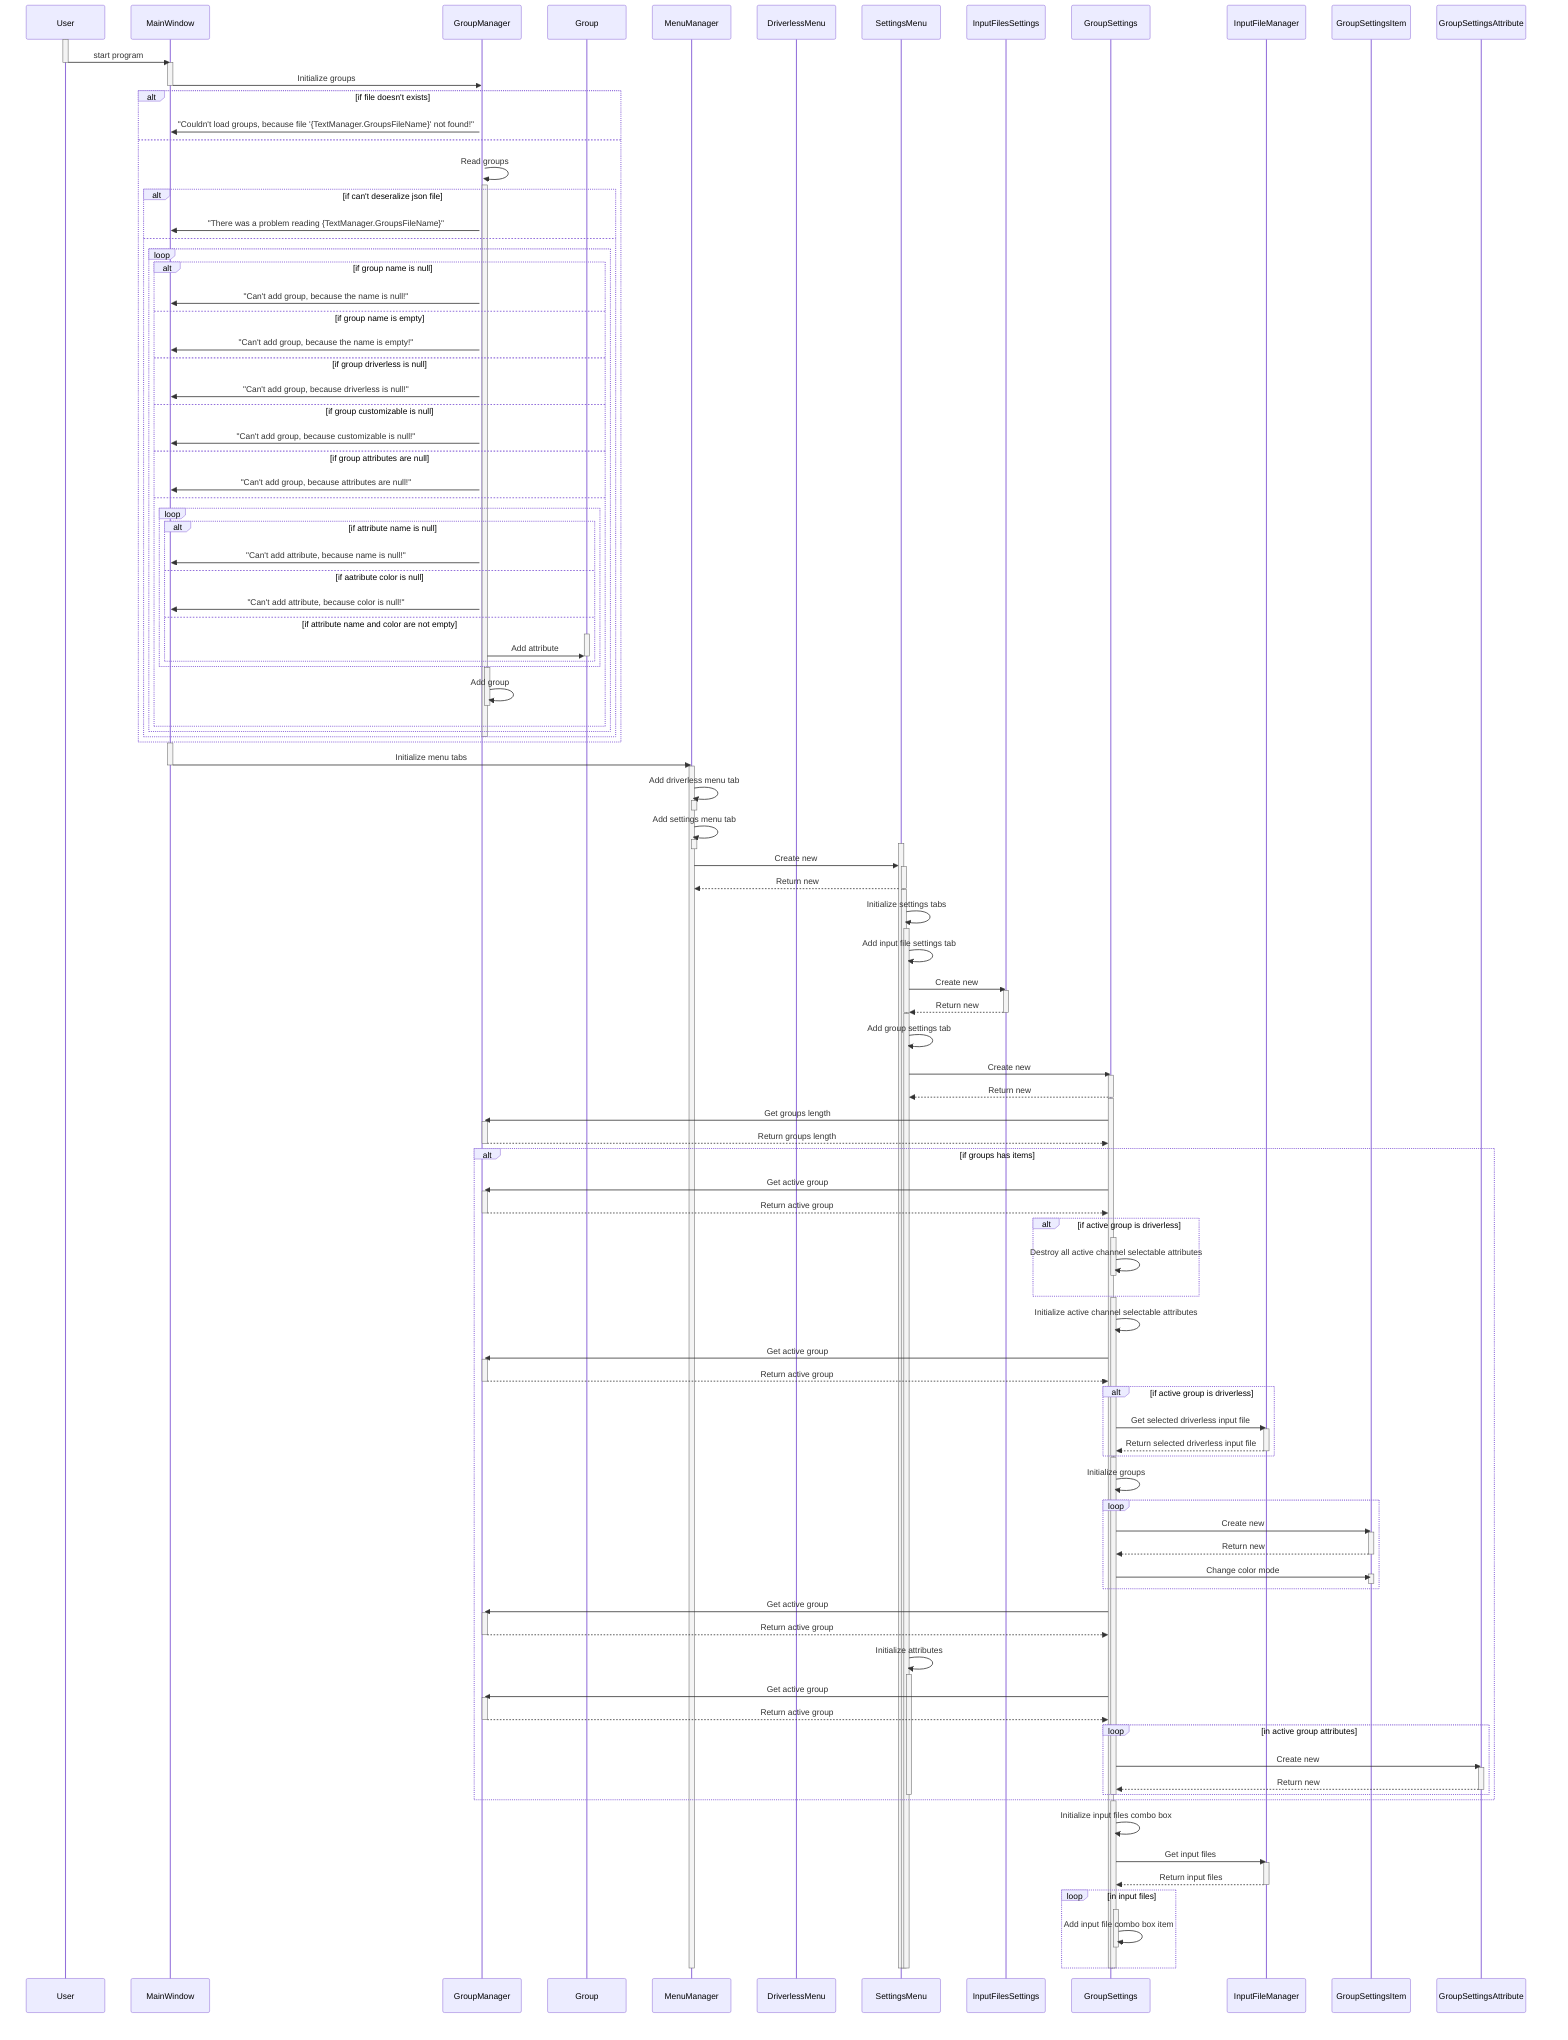 sequenceDiagram
    participant User
    participant MainWindow
    participant GroupManager
    participant Group
    participant MenuManager
    participant DriverlessMenu
    participant SettingsMenu
    participant InputFilesSettings
    participant GroupSettings
    participant InputFileManager
    participant GroupSettingsItem
    participant GroupSettingsAttribute

    activate User
    User->>MainWindow: start program
    deactivate User

    activate MainWindow
    MainWindow ->> GroupManager: Initialize groups
    deactivate MainWindow

    activate GroupManager

    alt if file doesn't exists
        GroupManager ->> MainWindow: "Couldn't load groups, because file '{TextManager.GroupsFileName}' not found!"
    else
        GroupManager->>GroupManager: Read groups
        activate GroupManager

        alt if can't deseralize json file
            GroupManager ->> MainWindow: "There was a problem reading {TextManager.GroupsFileName}"
        else
            loop
                alt if group name is null
                    GroupManager ->> MainWindow: "Can't add group, because the name is null!"
                else if group name is empty
                    GroupManager ->> MainWindow: "Can't add group, because the name is empty!"
                else if group driverless is null
                    GroupManager ->> MainWindow: "Can't add group, because driverless is null!"
                else if group customizable is null
                    GroupManager ->> MainWindow: "Can't add group, because customizable is null!"
                else if group attributes are null
                    GroupManager ->> MainWindow: "Can't add group, because attributes are null!"
                else
                    loop
                        alt if attribute name is null
                            GroupManager ->> MainWindow: "Can't add attribute, because name is null!"
                        else if aatribute color is null
                            GroupManager ->> MainWindow: "Can't add attribute, because color is null!"
                        else if attribute name and color are not empty
                            activate Group
                            GroupManager ->> Group: Add attribute
                            deactivate Group
                        end
                    end
                    
                    activate GroupManager
                    GroupManager ->> GroupManager: Add group
                    deactivate GroupManager
                end
            end
        end

        deactivate GroupManager
    end

    activate MainWindow
    MainWindow ->> MenuManager: Initialize menu tabs
    deactivate MainWindow

    activate MenuManager

    MenuManager ->> MenuManager: Add driverless menu tab
    activate MenuManager
    deactivate MenuManager

    MenuManager ->> MenuManager: Add settings menu tab
    activate MenuManager
    deactivate MenuManager
    
    activate SettingsMenu

    MenuManager ->> SettingsMenu: Create new
    activate SettingsMenu
    SettingsMenu -->> MenuManager: Return new
    deactivate SettingsMenu

    activate SettingsMenu
    SettingsMenu ->> SettingsMenu: Initialize settings tabs

    activate SettingsMenu
    SettingsMenu ->> SettingsMenu: Add input file settings tab
    SettingsMenu ->> InputFilesSettings: Create new
    activate InputFilesSettings
    InputFilesSettings -->> SettingsMenu: Return new
    deactivate InputFilesSettings
    deactivate SettingsMenu

    activate SettingsMenu
    SettingsMenu ->> SettingsMenu: Add group settings tab
    SettingsMenu ->> GroupSettings: Create new
    activate GroupSettings
    GroupSettings -->> SettingsMenu: Return new
    deactivate GroupSettings

    activate GroupSettings
    GroupSettings ->> GroupManager: Get groups length
    activate GroupManager
    GroupManager -->> GroupSettings: Return groups length
    deactivate GroupManager
    alt if groups has items
        GroupSettings ->> GroupManager: Get active group
        activate GroupManager
        GroupManager -->> GroupSettings: Return active group
        deactivate GroupManager

        alt if active group is driverless
            activate GroupSettings
            GroupSettings ->> GroupSettings: Destroy all active channel selectable attributes
            deactivate GroupSettings
        end

        activate GroupSettings
        GroupSettings ->> GroupSettings: Initialize active channel selectable attributes
        GroupSettings ->> GroupManager: Get active group
        activate GroupManager
        GroupManager -->> GroupSettings: Return active group
        deactivate GroupManager

        alt if active group is driverless
            GroupSettings ->> InputFileManager: Get selected driverless input file
            activate InputFileManager
            InputFileManager -->> GroupSettings: Return selected driverless input file
            deactivate InputFileManager
        end

        deactivate GroupSettings

        activate GroupSettings
        GroupSettings ->> GroupSettings: Initialize groups

        loop
            GroupSettings ->> GroupSettingsItem: Create new
            activate GroupSettingsItem
            GroupSettingsItem -->> GroupSettings: Return new
            deactivate GroupSettingsItem
            GroupSettings ->> GroupSettingsItem: Change color mode
            activate GroupSettingsItem
            deactivate GroupSettingsItem
        end

        GroupSettings ->> GroupManager: Get active group
        activate GroupManager
        GroupManager -->> GroupSettings: Return active group
        deactivate GroupManager

        SettingsMenu ->> SettingsMenu: Initialize attributes
        activate SettingsMenu

        GroupSettings ->> GroupManager: Get active group
        activate GroupManager
        GroupManager -->> GroupSettings: Return active group
        deactivate GroupManager

        loop in active group attributes
            GroupSettings ->> GroupSettingsAttribute: Create new
            activate GroupSettingsAttribute
            GroupSettingsAttribute -->> GroupSettings: Return new
            deactivate GroupSettingsAttribute
        end

        deactivate SettingsMenu
        deactivate GroupSettings

    end

    activate GroupSettings
    GroupSettings ->> GroupSettings: Initialize input files combo box

    GroupSettings ->> InputFileManager: Get input files
    activate InputFileManager
    InputFileManager -->> GroupSettings: Return input files
    deactivate InputFileManager

    loop in input files
        activate GroupSettings
        GroupSettings ->> GroupSettings: Add input file combo box item
        deactivate GroupSettings
    end

    deactivate GroupSettings

    deactivate GroupSettings

    deactivate SettingsMenu

    deactivate SettingsMenu

    deactivate SettingsMenu



    deactivate MenuManager
